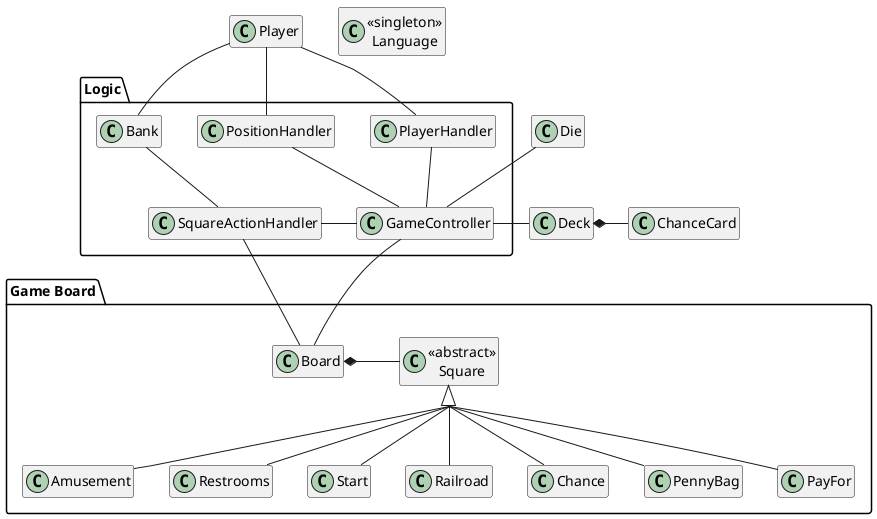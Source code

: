 @startuml

hide empty members
skinparam groupInheritance 2

class Die

package "Game Board" {
    class Board
    class "<<abstract>>\nSquare" as Square
        class Amusement
        class Restrooms
        class Start
        class Railroad
        class Chance
        class PennyBag
        class PayFor
}

package Logic {
    class Bank
    class GameController
    class PlayerHandler
    class PositionHandler
    class SquareActionHandler
}

class Deck
class ChanceCard
class Player
class "<<singleton>>\nLanguage" as Language

Deck *- ChanceCard
Board *-down Square
Square <|-- Restrooms
Square <|-- Amusement
Square <|-- Railroad
Square <|-- PayFor
Square <|-- PennyBag
Square <|-- Start
Square <|-- Chance

GameController -up- PositionHandler
GameController -up- PlayerHandler
GameController -up- Die
GameController -left- SquareActionHandler
GameController -left- Deck
GameController -down- Board

PlayerHandler -up- Player
SquareActionHandler -up- Bank
SquareActionHandler -- Board
Bank -up- Player
PositionHandler -up- Player


@enduml
